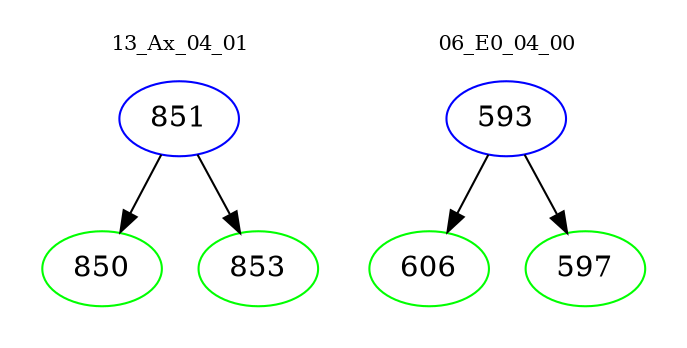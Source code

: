 digraph{
subgraph cluster_0 {
color = white
label = "13_Ax_04_01";
fontsize=10;
T0_851 [label="851", color="blue"]
T0_851 -> T0_850 [color="black"]
T0_850 [label="850", color="green"]
T0_851 -> T0_853 [color="black"]
T0_853 [label="853", color="green"]
}
subgraph cluster_1 {
color = white
label = "06_E0_04_00";
fontsize=10;
T1_593 [label="593", color="blue"]
T1_593 -> T1_606 [color="black"]
T1_606 [label="606", color="green"]
T1_593 -> T1_597 [color="black"]
T1_597 [label="597", color="green"]
}
}
